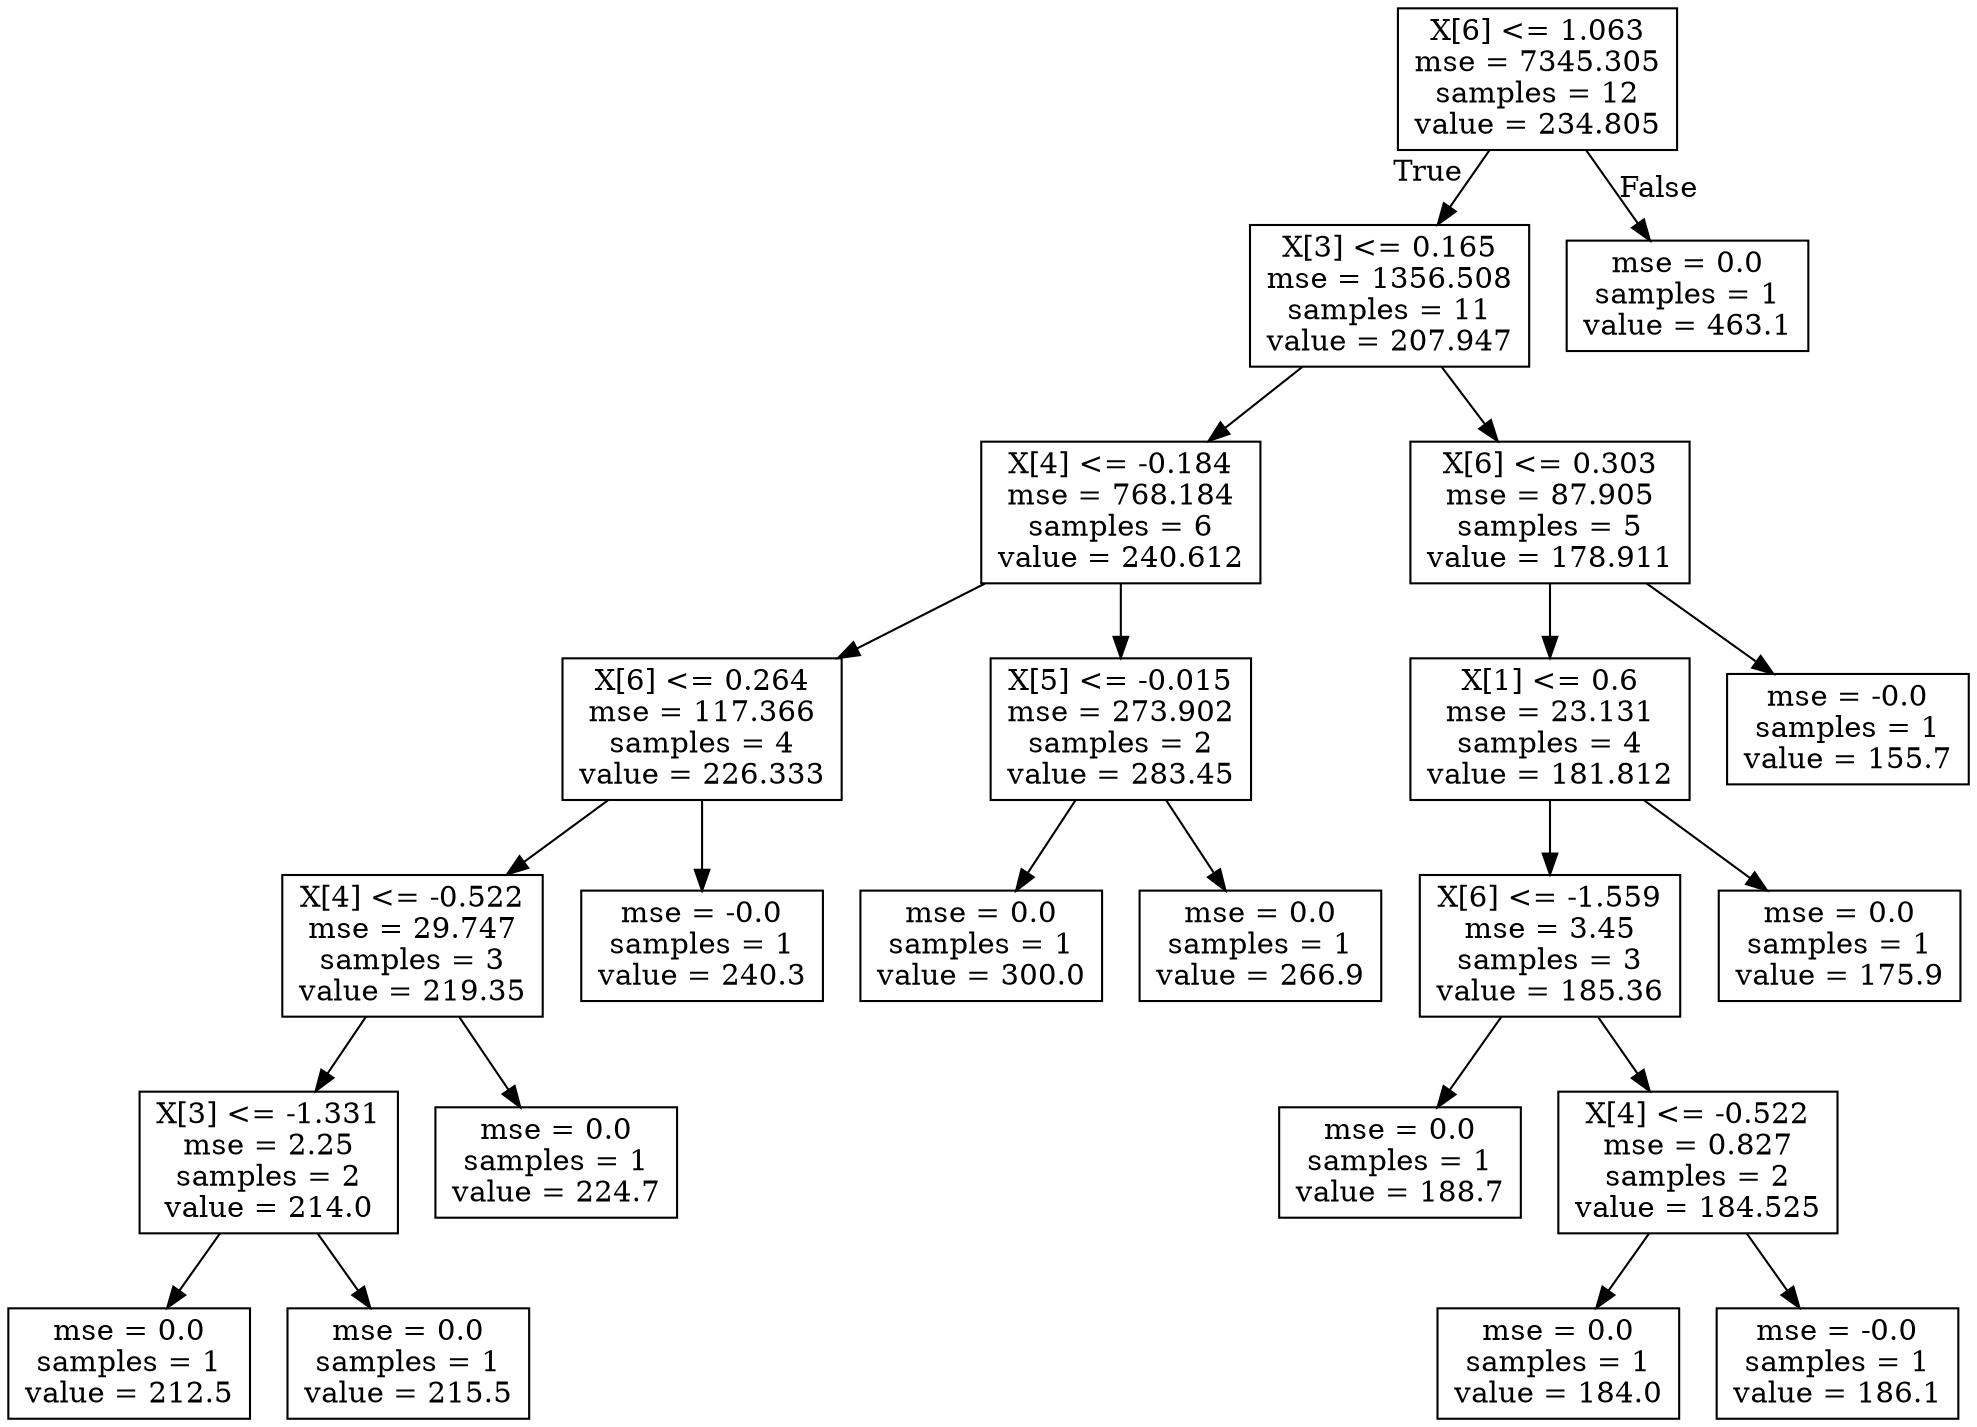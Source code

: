 digraph Tree {
node [shape=box] ;
0 [label="X[6] <= 1.063\nmse = 7345.305\nsamples = 12\nvalue = 234.805"] ;
1 [label="X[3] <= 0.165\nmse = 1356.508\nsamples = 11\nvalue = 207.947"] ;
0 -> 1 [labeldistance=2.5, labelangle=45, headlabel="True"] ;
2 [label="X[4] <= -0.184\nmse = 768.184\nsamples = 6\nvalue = 240.612"] ;
1 -> 2 ;
3 [label="X[6] <= 0.264\nmse = 117.366\nsamples = 4\nvalue = 226.333"] ;
2 -> 3 ;
4 [label="X[4] <= -0.522\nmse = 29.747\nsamples = 3\nvalue = 219.35"] ;
3 -> 4 ;
5 [label="X[3] <= -1.331\nmse = 2.25\nsamples = 2\nvalue = 214.0"] ;
4 -> 5 ;
6 [label="mse = 0.0\nsamples = 1\nvalue = 212.5"] ;
5 -> 6 ;
7 [label="mse = 0.0\nsamples = 1\nvalue = 215.5"] ;
5 -> 7 ;
8 [label="mse = 0.0\nsamples = 1\nvalue = 224.7"] ;
4 -> 8 ;
9 [label="mse = -0.0\nsamples = 1\nvalue = 240.3"] ;
3 -> 9 ;
10 [label="X[5] <= -0.015\nmse = 273.902\nsamples = 2\nvalue = 283.45"] ;
2 -> 10 ;
11 [label="mse = 0.0\nsamples = 1\nvalue = 300.0"] ;
10 -> 11 ;
12 [label="mse = 0.0\nsamples = 1\nvalue = 266.9"] ;
10 -> 12 ;
13 [label="X[6] <= 0.303\nmse = 87.905\nsamples = 5\nvalue = 178.911"] ;
1 -> 13 ;
14 [label="X[1] <= 0.6\nmse = 23.131\nsamples = 4\nvalue = 181.812"] ;
13 -> 14 ;
15 [label="X[6] <= -1.559\nmse = 3.45\nsamples = 3\nvalue = 185.36"] ;
14 -> 15 ;
16 [label="mse = 0.0\nsamples = 1\nvalue = 188.7"] ;
15 -> 16 ;
17 [label="X[4] <= -0.522\nmse = 0.827\nsamples = 2\nvalue = 184.525"] ;
15 -> 17 ;
18 [label="mse = 0.0\nsamples = 1\nvalue = 184.0"] ;
17 -> 18 ;
19 [label="mse = -0.0\nsamples = 1\nvalue = 186.1"] ;
17 -> 19 ;
20 [label="mse = 0.0\nsamples = 1\nvalue = 175.9"] ;
14 -> 20 ;
21 [label="mse = -0.0\nsamples = 1\nvalue = 155.7"] ;
13 -> 21 ;
22 [label="mse = 0.0\nsamples = 1\nvalue = 463.1"] ;
0 -> 22 [labeldistance=2.5, labelangle=-45, headlabel="False"] ;
}